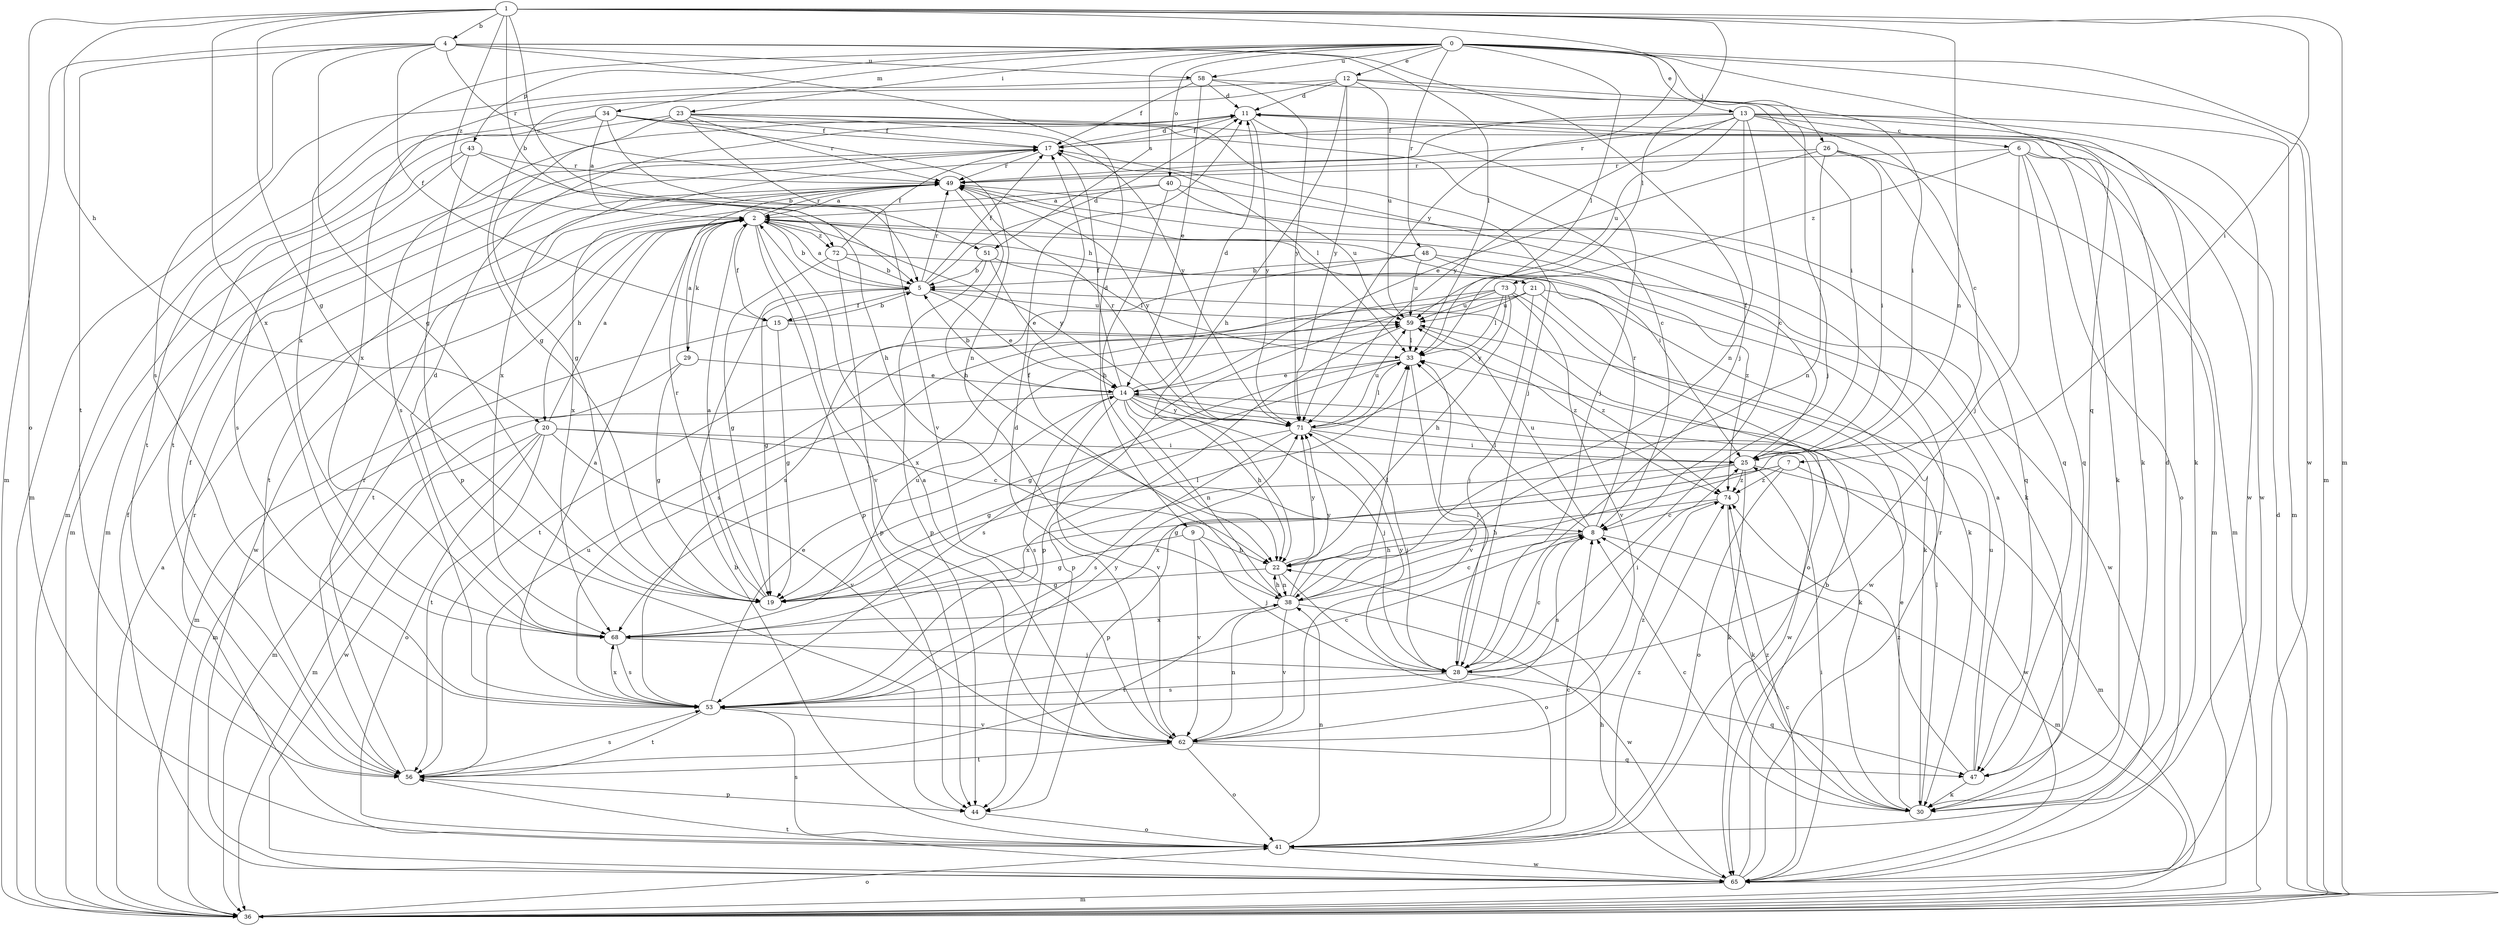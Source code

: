 strict digraph  {
0;
1;
2;
4;
5;
6;
7;
8;
9;
11;
12;
13;
14;
15;
17;
19;
20;
21;
22;
23;
25;
26;
28;
29;
30;
33;
34;
36;
38;
40;
41;
43;
44;
47;
48;
49;
51;
53;
56;
58;
59;
62;
65;
68;
71;
72;
73;
74;
0 -> 12  [label=e];
0 -> 13  [label=e];
0 -> 23  [label=i];
0 -> 26  [label=j];
0 -> 33  [label=l];
0 -> 34  [label=m];
0 -> 36  [label=m];
0 -> 40  [label=o];
0 -> 43  [label=p];
0 -> 47  [label=q];
0 -> 48  [label=r];
0 -> 51  [label=s];
0 -> 58  [label=u];
0 -> 65  [label=w];
0 -> 68  [label=x];
1 -> 4  [label=b];
1 -> 5  [label=b];
1 -> 19  [label=g];
1 -> 20  [label=h];
1 -> 25  [label=i];
1 -> 33  [label=l];
1 -> 36  [label=m];
1 -> 38  [label=n];
1 -> 41  [label=o];
1 -> 51  [label=s];
1 -> 68  [label=x];
1 -> 71  [label=y];
1 -> 72  [label=z];
2 -> 5  [label=b];
2 -> 15  [label=f];
2 -> 20  [label=h];
2 -> 21  [label=h];
2 -> 25  [label=i];
2 -> 29  [label=k];
2 -> 44  [label=p];
2 -> 49  [label=r];
2 -> 56  [label=t];
2 -> 62  [label=v];
2 -> 65  [label=w];
2 -> 71  [label=y];
2 -> 72  [label=z];
4 -> 9  [label=d];
4 -> 15  [label=f];
4 -> 19  [label=g];
4 -> 28  [label=j];
4 -> 33  [label=l];
4 -> 36  [label=m];
4 -> 49  [label=r];
4 -> 53  [label=s];
4 -> 56  [label=t];
4 -> 58  [label=u];
5 -> 2  [label=a];
5 -> 11  [label=d];
5 -> 14  [label=e];
5 -> 15  [label=f];
5 -> 17  [label=f];
5 -> 19  [label=g];
5 -> 49  [label=r];
5 -> 59  [label=u];
6 -> 28  [label=j];
6 -> 30  [label=k];
6 -> 36  [label=m];
6 -> 41  [label=o];
6 -> 47  [label=q];
6 -> 49  [label=r];
6 -> 73  [label=z];
7 -> 19  [label=g];
7 -> 41  [label=o];
7 -> 65  [label=w];
7 -> 68  [label=x];
7 -> 74  [label=z];
8 -> 22  [label=h];
8 -> 33  [label=l];
8 -> 36  [label=m];
8 -> 49  [label=r];
8 -> 53  [label=s];
8 -> 59  [label=u];
9 -> 19  [label=g];
9 -> 22  [label=h];
9 -> 28  [label=j];
9 -> 62  [label=v];
11 -> 17  [label=f];
11 -> 28  [label=j];
11 -> 53  [label=s];
11 -> 65  [label=w];
11 -> 71  [label=y];
12 -> 11  [label=d];
12 -> 19  [label=g];
12 -> 22  [label=h];
12 -> 25  [label=i];
12 -> 28  [label=j];
12 -> 59  [label=u];
12 -> 68  [label=x];
12 -> 71  [label=y];
13 -> 6  [label=c];
13 -> 7  [label=c];
13 -> 8  [label=c];
13 -> 17  [label=f];
13 -> 30  [label=k];
13 -> 36  [label=m];
13 -> 38  [label=n];
13 -> 49  [label=r];
13 -> 59  [label=u];
13 -> 65  [label=w];
13 -> 68  [label=x];
13 -> 71  [label=y];
14 -> 5  [label=b];
14 -> 11  [label=d];
14 -> 17  [label=f];
14 -> 22  [label=h];
14 -> 28  [label=j];
14 -> 30  [label=k];
14 -> 36  [label=m];
14 -> 38  [label=n];
14 -> 53  [label=s];
14 -> 62  [label=v];
14 -> 65  [label=w];
14 -> 71  [label=y];
15 -> 5  [label=b];
15 -> 19  [label=g];
15 -> 36  [label=m];
15 -> 74  [label=z];
17 -> 11  [label=d];
17 -> 33  [label=l];
17 -> 36  [label=m];
17 -> 49  [label=r];
19 -> 2  [label=a];
19 -> 33  [label=l];
19 -> 49  [label=r];
20 -> 2  [label=a];
20 -> 8  [label=c];
20 -> 25  [label=i];
20 -> 36  [label=m];
20 -> 41  [label=o];
20 -> 56  [label=t];
20 -> 62  [label=v];
20 -> 65  [label=w];
21 -> 28  [label=j];
21 -> 30  [label=k];
21 -> 53  [label=s];
21 -> 56  [label=t];
21 -> 59  [label=u];
21 -> 65  [label=w];
22 -> 19  [label=g];
22 -> 38  [label=n];
22 -> 41  [label=o];
22 -> 71  [label=y];
23 -> 17  [label=f];
23 -> 19  [label=g];
23 -> 28  [label=j];
23 -> 30  [label=k];
23 -> 49  [label=r];
23 -> 56  [label=t];
23 -> 62  [label=v];
23 -> 71  [label=y];
25 -> 17  [label=f];
25 -> 30  [label=k];
25 -> 36  [label=m];
25 -> 44  [label=p];
25 -> 68  [label=x];
25 -> 74  [label=z];
26 -> 14  [label=e];
26 -> 25  [label=i];
26 -> 36  [label=m];
26 -> 38  [label=n];
26 -> 47  [label=q];
26 -> 49  [label=r];
28 -> 8  [label=c];
28 -> 25  [label=i];
28 -> 33  [label=l];
28 -> 47  [label=q];
28 -> 53  [label=s];
28 -> 71  [label=y];
29 -> 2  [label=a];
29 -> 14  [label=e];
29 -> 19  [label=g];
29 -> 36  [label=m];
30 -> 8  [label=c];
30 -> 11  [label=d];
30 -> 14  [label=e];
30 -> 33  [label=l];
30 -> 74  [label=z];
33 -> 14  [label=e];
33 -> 19  [label=g];
33 -> 53  [label=s];
33 -> 62  [label=v];
34 -> 2  [label=a];
34 -> 5  [label=b];
34 -> 8  [label=c];
34 -> 17  [label=f];
34 -> 36  [label=m];
34 -> 38  [label=n];
34 -> 56  [label=t];
36 -> 2  [label=a];
36 -> 11  [label=d];
36 -> 41  [label=o];
38 -> 8  [label=c];
38 -> 17  [label=f];
38 -> 22  [label=h];
38 -> 33  [label=l];
38 -> 56  [label=t];
38 -> 62  [label=v];
38 -> 65  [label=w];
38 -> 68  [label=x];
38 -> 71  [label=y];
40 -> 2  [label=a];
40 -> 22  [label=h];
40 -> 47  [label=q];
40 -> 59  [label=u];
40 -> 68  [label=x];
41 -> 5  [label=b];
41 -> 8  [label=c];
41 -> 38  [label=n];
41 -> 49  [label=r];
41 -> 53  [label=s];
41 -> 65  [label=w];
41 -> 74  [label=z];
43 -> 22  [label=h];
43 -> 36  [label=m];
43 -> 44  [label=p];
43 -> 49  [label=r];
43 -> 53  [label=s];
44 -> 41  [label=o];
47 -> 2  [label=a];
47 -> 30  [label=k];
47 -> 59  [label=u];
47 -> 74  [label=z];
48 -> 5  [label=b];
48 -> 53  [label=s];
48 -> 59  [label=u];
48 -> 65  [label=w];
48 -> 74  [label=z];
49 -> 2  [label=a];
49 -> 22  [label=h];
49 -> 30  [label=k];
49 -> 56  [label=t];
49 -> 71  [label=y];
51 -> 5  [label=b];
51 -> 14  [label=e];
51 -> 33  [label=l];
51 -> 44  [label=p];
53 -> 2  [label=a];
53 -> 8  [label=c];
53 -> 14  [label=e];
53 -> 56  [label=t];
53 -> 62  [label=v];
53 -> 68  [label=x];
53 -> 71  [label=y];
56 -> 17  [label=f];
56 -> 44  [label=p];
56 -> 49  [label=r];
56 -> 53  [label=s];
56 -> 59  [label=u];
58 -> 11  [label=d];
58 -> 14  [label=e];
58 -> 17  [label=f];
58 -> 25  [label=i];
58 -> 36  [label=m];
58 -> 71  [label=y];
59 -> 33  [label=l];
59 -> 44  [label=p];
59 -> 74  [label=z];
62 -> 2  [label=a];
62 -> 11  [label=d];
62 -> 38  [label=n];
62 -> 41  [label=o];
62 -> 47  [label=q];
62 -> 56  [label=t];
62 -> 74  [label=z];
65 -> 5  [label=b];
65 -> 8  [label=c];
65 -> 17  [label=f];
65 -> 22  [label=h];
65 -> 25  [label=i];
65 -> 36  [label=m];
65 -> 49  [label=r];
65 -> 56  [label=t];
68 -> 11  [label=d];
68 -> 28  [label=j];
68 -> 53  [label=s];
68 -> 59  [label=u];
71 -> 19  [label=g];
71 -> 25  [label=i];
71 -> 28  [label=j];
71 -> 33  [label=l];
71 -> 49  [label=r];
71 -> 53  [label=s];
71 -> 59  [label=u];
72 -> 5  [label=b];
72 -> 17  [label=f];
72 -> 19  [label=g];
72 -> 30  [label=k];
72 -> 44  [label=p];
73 -> 22  [label=h];
73 -> 33  [label=l];
73 -> 41  [label=o];
73 -> 44  [label=p];
73 -> 59  [label=u];
73 -> 62  [label=v];
73 -> 68  [label=x];
73 -> 71  [label=y];
74 -> 8  [label=c];
74 -> 22  [label=h];
74 -> 30  [label=k];
}
